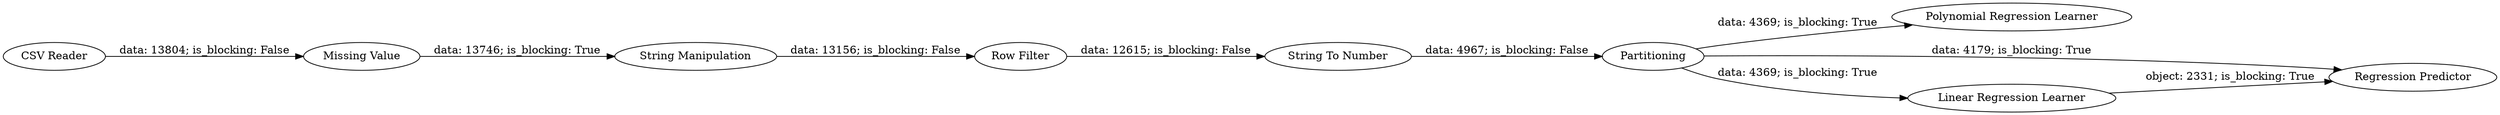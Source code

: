 digraph {
	"2110125811274102950_3" [label="String Manipulation"]
	"2110125811274102950_9" [label="Row Filter"]
	"2110125811274102950_13" [label=Partitioning]
	"2110125811274102950_15" [label="Polynomial Regression Learner"]
	"2110125811274102950_12" [label="String To Number"]
	"2110125811274102950_1" [label="CSV Reader"]
	"2110125811274102950_2" [label="Missing Value"]
	"2110125811274102950_14" [label="Regression Predictor"]
	"2110125811274102950_11" [label="Linear Regression Learner"]
	"2110125811274102950_11" -> "2110125811274102950_14" [label="object: 2331; is_blocking: True"]
	"2110125811274102950_9" -> "2110125811274102950_12" [label="data: 12615; is_blocking: False"]
	"2110125811274102950_13" -> "2110125811274102950_15" [label="data: 4369; is_blocking: True"]
	"2110125811274102950_2" -> "2110125811274102950_3" [label="data: 13746; is_blocking: True"]
	"2110125811274102950_12" -> "2110125811274102950_13" [label="data: 4967; is_blocking: False"]
	"2110125811274102950_3" -> "2110125811274102950_9" [label="data: 13156; is_blocking: False"]
	"2110125811274102950_1" -> "2110125811274102950_2" [label="data: 13804; is_blocking: False"]
	"2110125811274102950_13" -> "2110125811274102950_14" [label="data: 4179; is_blocking: True"]
	"2110125811274102950_13" -> "2110125811274102950_11" [label="data: 4369; is_blocking: True"]
	rankdir=LR
}
